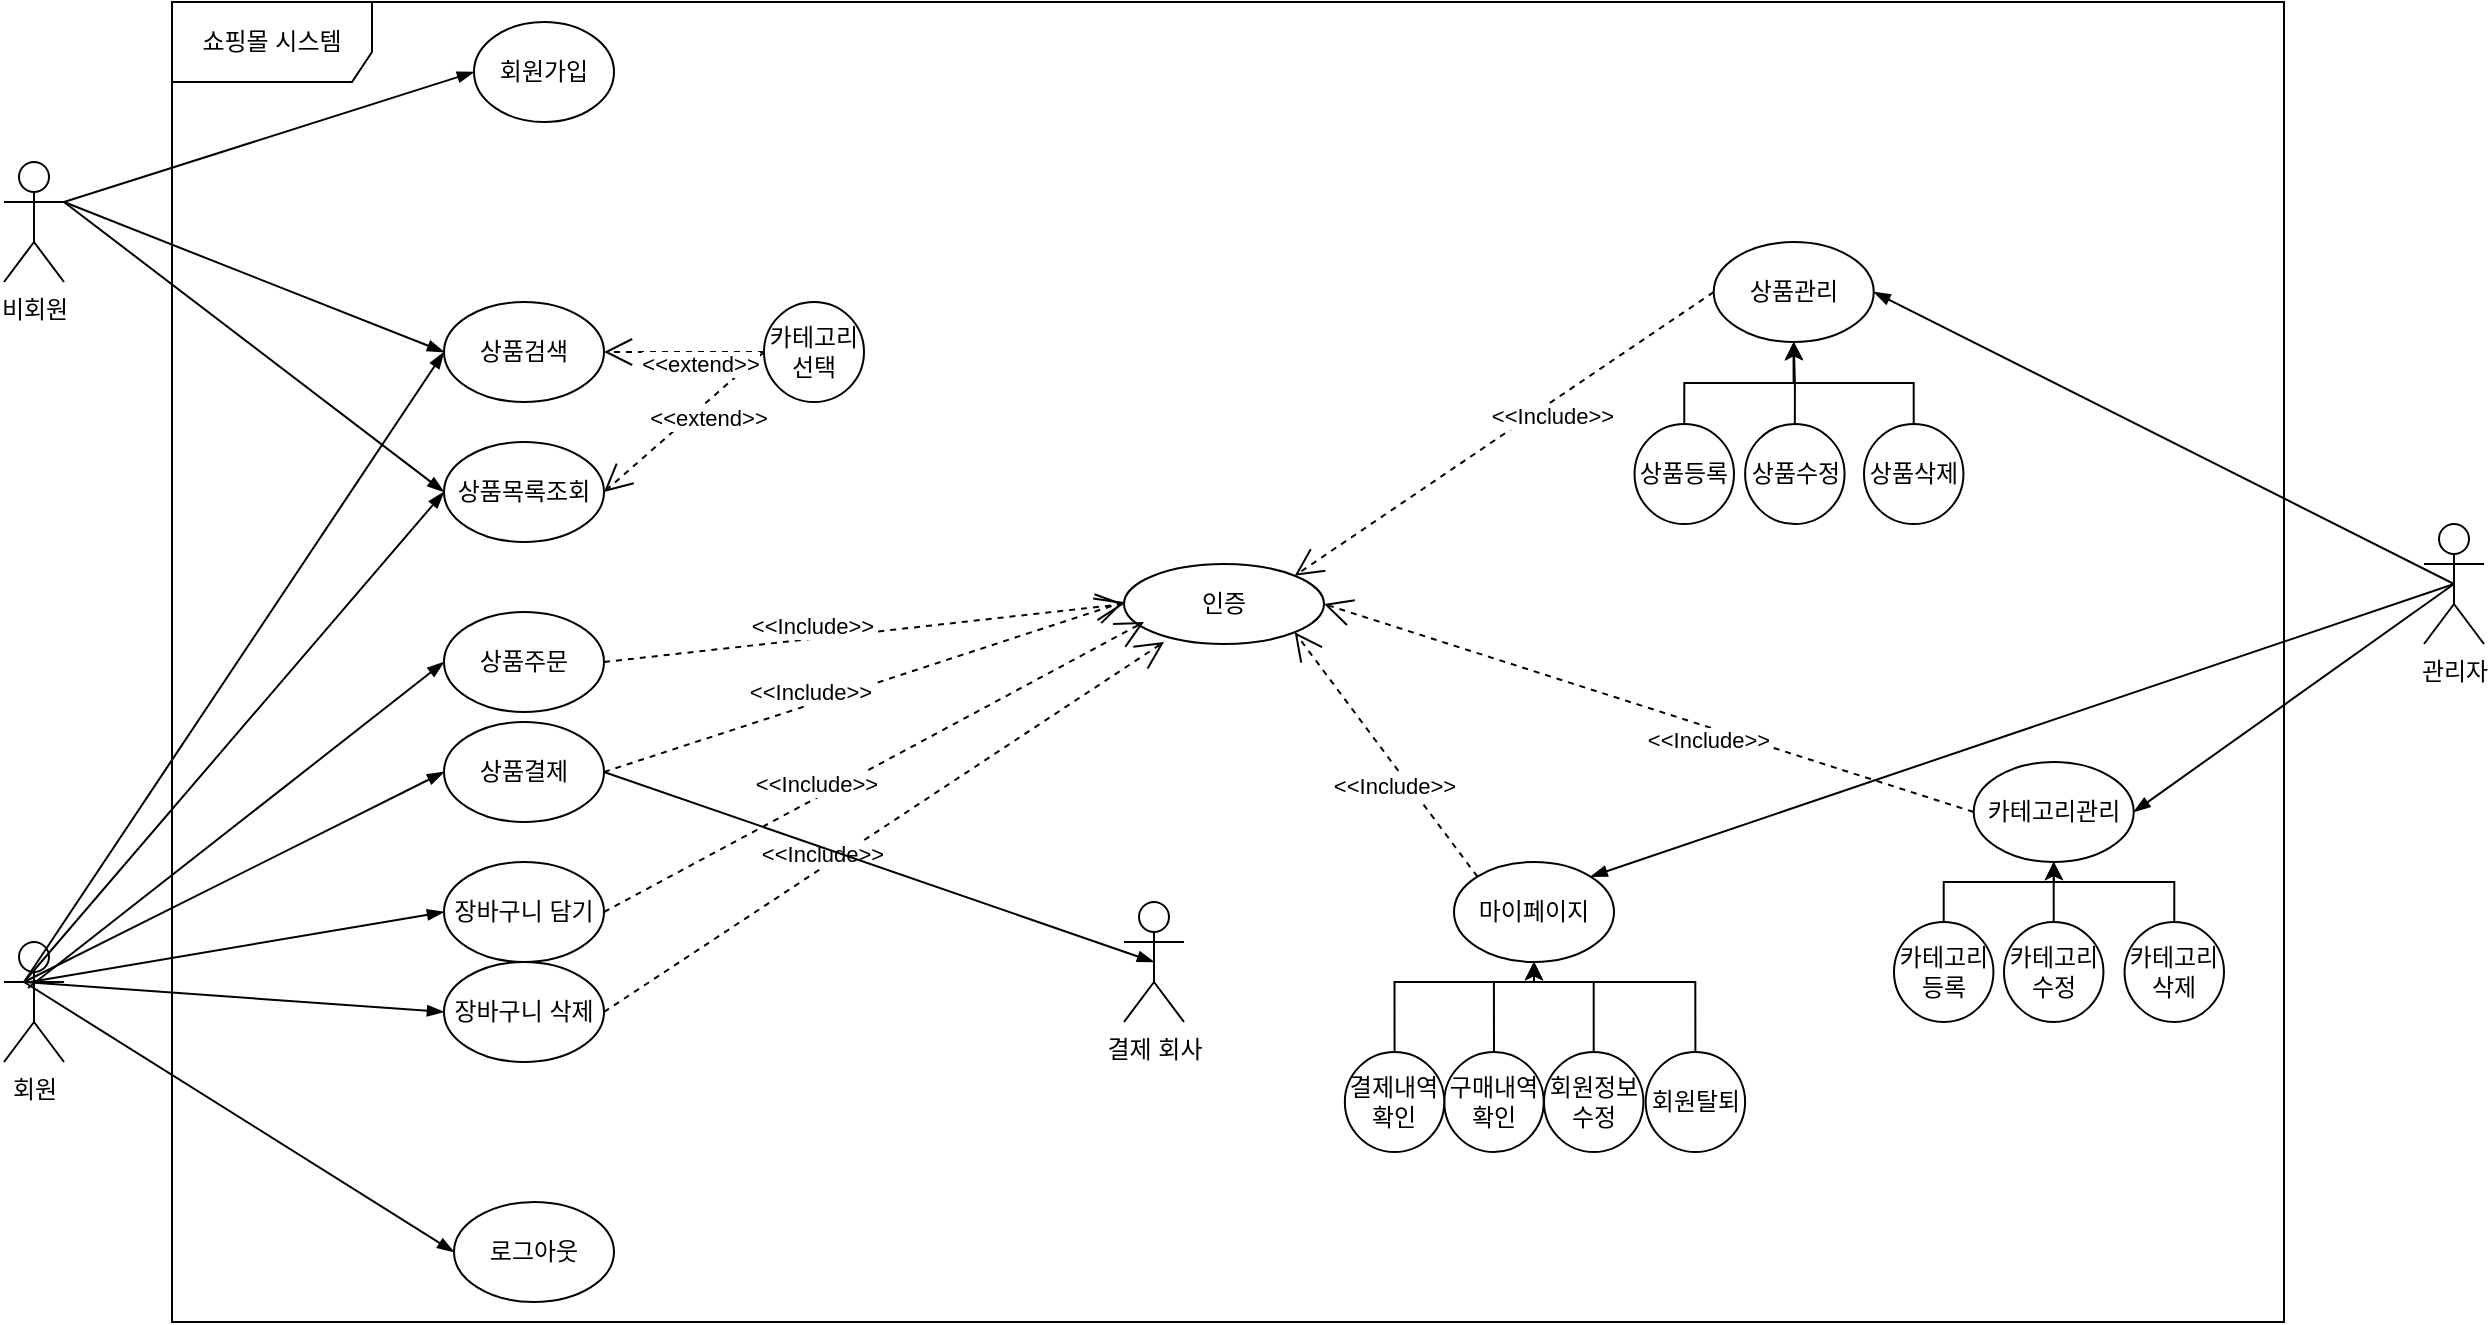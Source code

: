 <mxfile version="24.7.7">
  <diagram id="DVIYCdoWCnHOzDaxWkXW" name="쇼핑몰 유스케이드">
    <mxGraphModel dx="1434" dy="780" grid="1" gridSize="10" guides="1" tooltips="1" connect="1" arrows="1" fold="1" page="1" pageScale="1" pageWidth="3300" pageHeight="4681" math="0" shadow="0">
      <root>
        <mxCell id="0" />
        <mxCell id="1" parent="0" />
        <mxCell id="dJW_Y0ds-byifYe3O6wY-6" value="쇼핑몰 시스템" style="shape=umlFrame;whiteSpace=wrap;html=1;pointerEvents=0;width=100;height=40;" parent="1" vertex="1">
          <mxGeometry x="374" y="370" width="1056" height="660" as="geometry" />
        </mxCell>
        <mxCell id="YcSf_Vbz7YugXKA4AkIA-7" value="비회원" style="shape=umlActor;verticalLabelPosition=bottom;verticalAlign=top;html=1;" vertex="1" parent="1">
          <mxGeometry x="290" y="450" width="30" height="60" as="geometry" />
        </mxCell>
        <mxCell id="YcSf_Vbz7YugXKA4AkIA-8" value="회원" style="shape=umlActor;verticalLabelPosition=bottom;verticalAlign=top;html=1;" vertex="1" parent="1">
          <mxGeometry x="290" y="840" width="30" height="60" as="geometry" />
        </mxCell>
        <mxCell id="YcSf_Vbz7YugXKA4AkIA-10" value="관리자" style="shape=umlActor;verticalLabelPosition=bottom;verticalAlign=top;html=1;" vertex="1" parent="1">
          <mxGeometry x="1500" y="631" width="30" height="60" as="geometry" />
        </mxCell>
        <mxCell id="YcSf_Vbz7YugXKA4AkIA-11" value="인증" style="ellipse;whiteSpace=wrap;html=1;" vertex="1" parent="1">
          <mxGeometry x="850" y="651" width="100" height="40" as="geometry" />
        </mxCell>
        <mxCell id="YcSf_Vbz7YugXKA4AkIA-12" value="장바구니 삭제" style="ellipse;whiteSpace=wrap;html=1;" vertex="1" parent="1">
          <mxGeometry x="510" y="850" width="80" height="50" as="geometry" />
        </mxCell>
        <mxCell id="YcSf_Vbz7YugXKA4AkIA-13" value="장바구니 담기" style="ellipse;whiteSpace=wrap;html=1;" vertex="1" parent="1">
          <mxGeometry x="510" y="800" width="80" height="50" as="geometry" />
        </mxCell>
        <mxCell id="YcSf_Vbz7YugXKA4AkIA-14" value="상품결제" style="ellipse;whiteSpace=wrap;html=1;" vertex="1" parent="1">
          <mxGeometry x="510" y="730" width="80" height="50" as="geometry" />
        </mxCell>
        <mxCell id="YcSf_Vbz7YugXKA4AkIA-15" value="상품주문" style="ellipse;whiteSpace=wrap;html=1;" vertex="1" parent="1">
          <mxGeometry x="510" y="675" width="80" height="50" as="geometry" />
        </mxCell>
        <mxCell id="YcSf_Vbz7YugXKA4AkIA-16" value="상품검색" style="ellipse;whiteSpace=wrap;html=1;" vertex="1" parent="1">
          <mxGeometry x="510" y="520" width="80" height="50" as="geometry" />
        </mxCell>
        <mxCell id="YcSf_Vbz7YugXKA4AkIA-17" value="상품목록조회" style="ellipse;whiteSpace=wrap;html=1;" vertex="1" parent="1">
          <mxGeometry x="510" y="590" width="80" height="50" as="geometry" />
        </mxCell>
        <mxCell id="YcSf_Vbz7YugXKA4AkIA-18" value="회원가입" style="ellipse;whiteSpace=wrap;html=1;" vertex="1" parent="1">
          <mxGeometry x="525" y="380" width="70" height="50" as="geometry" />
        </mxCell>
        <mxCell id="YcSf_Vbz7YugXKA4AkIA-21" value="마이페이지" style="ellipse;whiteSpace=wrap;html=1;" vertex="1" parent="1">
          <mxGeometry x="1015" y="800" width="80" height="50" as="geometry" />
        </mxCell>
        <mxCell id="YcSf_Vbz7YugXKA4AkIA-22" value="로그아웃" style="ellipse;whiteSpace=wrap;html=1;" vertex="1" parent="1">
          <mxGeometry x="515" y="970" width="80" height="50" as="geometry" />
        </mxCell>
        <mxCell id="YcSf_Vbz7YugXKA4AkIA-27" value="" style="rounded=0;orthogonalLoop=1;jettySize=auto;html=1;endArrow=blockThin;endFill=1;exitX=1;exitY=0.333;exitDx=0;exitDy=0;exitPerimeter=0;entryX=0;entryY=0.5;entryDx=0;entryDy=0;" edge="1" parent="1" source="YcSf_Vbz7YugXKA4AkIA-7" target="YcSf_Vbz7YugXKA4AkIA-18">
          <mxGeometry relative="1" as="geometry">
            <mxPoint x="315" y="850" as="sourcePoint" />
            <mxPoint x="315" y="530" as="targetPoint" />
          </mxGeometry>
        </mxCell>
        <mxCell id="YcSf_Vbz7YugXKA4AkIA-28" value="" style="rounded=0;orthogonalLoop=1;jettySize=auto;html=1;endArrow=blockThin;endFill=1;entryX=0;entryY=0.5;entryDx=0;entryDy=0;" edge="1" parent="1" target="YcSf_Vbz7YugXKA4AkIA-17">
          <mxGeometry relative="1" as="geometry">
            <mxPoint x="320" y="470" as="sourcePoint" />
            <mxPoint x="540" y="455" as="targetPoint" />
          </mxGeometry>
        </mxCell>
        <mxCell id="YcSf_Vbz7YugXKA4AkIA-29" value="" style="rounded=0;orthogonalLoop=1;jettySize=auto;html=1;endArrow=blockThin;endFill=1;entryX=0;entryY=0.5;entryDx=0;entryDy=0;" edge="1" parent="1" target="YcSf_Vbz7YugXKA4AkIA-16">
          <mxGeometry relative="1" as="geometry">
            <mxPoint x="320" y="470" as="sourcePoint" />
            <mxPoint x="530" y="525" as="targetPoint" />
          </mxGeometry>
        </mxCell>
        <mxCell id="YcSf_Vbz7YugXKA4AkIA-30" value="" style="rounded=0;orthogonalLoop=1;jettySize=auto;html=1;endArrow=blockThin;endFill=1;entryX=0;entryY=0.5;entryDx=0;entryDy=0;" edge="1" parent="1" target="YcSf_Vbz7YugXKA4AkIA-22">
          <mxGeometry relative="1" as="geometry">
            <mxPoint x="300" y="860" as="sourcePoint" />
            <mxPoint x="500" y="905" as="targetPoint" />
          </mxGeometry>
        </mxCell>
        <mxCell id="YcSf_Vbz7YugXKA4AkIA-31" value="" style="rounded=0;orthogonalLoop=1;jettySize=auto;html=1;endArrow=blockThin;endFill=1;entryX=0;entryY=0.5;entryDx=0;entryDy=0;" edge="1" parent="1" target="YcSf_Vbz7YugXKA4AkIA-12">
          <mxGeometry relative="1" as="geometry">
            <mxPoint x="300" y="860" as="sourcePoint" />
            <mxPoint x="530" y="925" as="targetPoint" />
          </mxGeometry>
        </mxCell>
        <mxCell id="YcSf_Vbz7YugXKA4AkIA-32" value="" style="rounded=0;orthogonalLoop=1;jettySize=auto;html=1;endArrow=blockThin;endFill=1;entryX=0;entryY=0.5;entryDx=0;entryDy=0;exitX=0.433;exitY=0.333;exitDx=0;exitDy=0;exitPerimeter=0;" edge="1" parent="1" source="YcSf_Vbz7YugXKA4AkIA-8" target="YcSf_Vbz7YugXKA4AkIA-13">
          <mxGeometry relative="1" as="geometry">
            <mxPoint x="310" y="870" as="sourcePoint" />
            <mxPoint x="530" y="865" as="targetPoint" />
          </mxGeometry>
        </mxCell>
        <mxCell id="YcSf_Vbz7YugXKA4AkIA-38" style="edgeStyle=orthogonalEdgeStyle;rounded=0;orthogonalLoop=1;jettySize=auto;html=1;exitX=0.5;exitY=1;exitDx=0;exitDy=0;" edge="1" parent="1" source="YcSf_Vbz7YugXKA4AkIA-16" target="YcSf_Vbz7YugXKA4AkIA-16">
          <mxGeometry relative="1" as="geometry" />
        </mxCell>
        <mxCell id="YcSf_Vbz7YugXKA4AkIA-39" value="" style="rounded=0;orthogonalLoop=1;jettySize=auto;html=1;endArrow=blockThin;endFill=1;entryX=0;entryY=0.5;entryDx=0;entryDy=0;exitX=0.4;exitY=0.383;exitDx=0;exitDy=0;exitPerimeter=0;" edge="1" parent="1" source="YcSf_Vbz7YugXKA4AkIA-8" target="YcSf_Vbz7YugXKA4AkIA-15">
          <mxGeometry relative="1" as="geometry">
            <mxPoint x="300" y="800" as="sourcePoint" />
            <mxPoint x="520" y="606" as="targetPoint" />
          </mxGeometry>
        </mxCell>
        <mxCell id="YcSf_Vbz7YugXKA4AkIA-40" value="" style="rounded=0;orthogonalLoop=1;jettySize=auto;html=1;endArrow=blockThin;endFill=1;entryX=0;entryY=0.5;entryDx=0;entryDy=0;" edge="1" parent="1" target="YcSf_Vbz7YugXKA4AkIA-14">
          <mxGeometry relative="1" as="geometry">
            <mxPoint x="300" y="860" as="sourcePoint" />
            <mxPoint x="530" y="676" as="targetPoint" />
          </mxGeometry>
        </mxCell>
        <mxCell id="e1mvUgYhMEN7yiQ_MiE3-2" value="카테고리 선택" style="ellipse;whiteSpace=wrap;html=1;" vertex="1" parent="1">
          <mxGeometry x="670" y="520" width="50" height="50" as="geometry" />
        </mxCell>
        <mxCell id="e1mvUgYhMEN7yiQ_MiE3-8" value="&amp;lt;&amp;lt;extend&amp;gt;&amp;gt;" style="endArrow=open;endSize=12;dashed=1;html=1;rounded=0;entryX=1;entryY=0.5;entryDx=0;entryDy=0;exitX=0;exitY=0.5;exitDx=0;exitDy=0;" edge="1" parent="1" source="e1mvUgYhMEN7yiQ_MiE3-2" target="YcSf_Vbz7YugXKA4AkIA-17">
          <mxGeometry x="-0.195" y="6" width="160" relative="1" as="geometry">
            <mxPoint x="630" y="580" as="sourcePoint" />
            <mxPoint x="768" y="360" as="targetPoint" />
            <mxPoint as="offset" />
          </mxGeometry>
        </mxCell>
        <mxCell id="e1mvUgYhMEN7yiQ_MiE3-9" value="&amp;lt;&amp;lt;Include&amp;gt;&amp;gt;" style="endArrow=open;endSize=12;dashed=1;html=1;rounded=0;entryX=0;entryY=0.5;entryDx=0;entryDy=0;exitX=1;exitY=0.5;exitDx=0;exitDy=0;" edge="1" parent="1" source="YcSf_Vbz7YugXKA4AkIA-15" target="YcSf_Vbz7YugXKA4AkIA-11">
          <mxGeometry x="-0.195" y="6" width="160" relative="1" as="geometry">
            <mxPoint x="765" y="661" as="sourcePoint" />
            <mxPoint x="685" y="701" as="targetPoint" />
            <mxPoint as="offset" />
          </mxGeometry>
        </mxCell>
        <mxCell id="e1mvUgYhMEN7yiQ_MiE3-10" value="&amp;lt;&amp;lt;Include&amp;gt;&amp;gt;" style="endArrow=open;endSize=12;dashed=1;html=1;rounded=0;exitX=1;exitY=0.5;exitDx=0;exitDy=0;" edge="1" parent="1" source="YcSf_Vbz7YugXKA4AkIA-14">
          <mxGeometry x="-0.195" y="6" width="160" relative="1" as="geometry">
            <mxPoint x="600" y="755" as="sourcePoint" />
            <mxPoint x="850" y="670" as="targetPoint" />
            <mxPoint as="offset" />
          </mxGeometry>
        </mxCell>
        <mxCell id="e1mvUgYhMEN7yiQ_MiE3-11" value="&amp;lt;&amp;lt;Include&amp;gt;&amp;gt;" style="endArrow=open;endSize=12;dashed=1;html=1;rounded=0;exitX=1;exitY=0.5;exitDx=0;exitDy=0;" edge="1" parent="1" source="YcSf_Vbz7YugXKA4AkIA-13">
          <mxGeometry x="-0.195" y="6" width="160" relative="1" as="geometry">
            <mxPoint x="600" y="815" as="sourcePoint" />
            <mxPoint x="860" y="680" as="targetPoint" />
            <mxPoint as="offset" />
          </mxGeometry>
        </mxCell>
        <mxCell id="e1mvUgYhMEN7yiQ_MiE3-12" value="&amp;lt;&amp;lt;Include&amp;gt;&amp;gt;" style="endArrow=open;endSize=12;dashed=1;html=1;rounded=0;exitX=1;exitY=0.5;exitDx=0;exitDy=0;" edge="1" parent="1" source="YcSf_Vbz7YugXKA4AkIA-12">
          <mxGeometry x="-0.195" y="6" width="160" relative="1" as="geometry">
            <mxPoint x="605" y="880" as="sourcePoint" />
            <mxPoint x="870" y="690" as="targetPoint" />
            <mxPoint as="offset" />
          </mxGeometry>
        </mxCell>
        <mxCell id="e1mvUgYhMEN7yiQ_MiE3-14" value="&amp;lt;&amp;lt;Include&amp;gt;&amp;gt;" style="endArrow=open;endSize=12;dashed=1;html=1;rounded=0;exitX=0;exitY=0;exitDx=0;exitDy=0;entryX=1;entryY=1;entryDx=0;entryDy=0;" edge="1" parent="1" source="YcSf_Vbz7YugXKA4AkIA-21" target="YcSf_Vbz7YugXKA4AkIA-11">
          <mxGeometry x="-0.195" y="6" width="160" relative="1" as="geometry">
            <mxPoint x="605" y="945" as="sourcePoint" />
            <mxPoint x="880" y="700" as="targetPoint" />
            <mxPoint as="offset" />
          </mxGeometry>
        </mxCell>
        <mxCell id="e1mvUgYhMEN7yiQ_MiE3-55" value="" style="edgeStyle=orthogonalEdgeStyle;rounded=0;orthogonalLoop=1;jettySize=auto;html=1;" edge="1" parent="1" source="e1mvUgYhMEN7yiQ_MiE3-15" target="YcSf_Vbz7YugXKA4AkIA-21">
          <mxGeometry relative="1" as="geometry">
            <Array as="points">
              <mxPoint x="1085" y="860" />
              <mxPoint x="1055" y="860" />
            </Array>
          </mxGeometry>
        </mxCell>
        <mxCell id="e1mvUgYhMEN7yiQ_MiE3-15" value="회원정보수정" style="ellipse;whiteSpace=wrap;html=1;" vertex="1" parent="1">
          <mxGeometry x="1060" y="895" width="49.72" height="50" as="geometry" />
        </mxCell>
        <mxCell id="e1mvUgYhMEN7yiQ_MiE3-51" value="" style="edgeStyle=orthogonalEdgeStyle;rounded=0;orthogonalLoop=1;jettySize=auto;html=1;" edge="1" parent="1" source="e1mvUgYhMEN7yiQ_MiE3-16" target="YcSf_Vbz7YugXKA4AkIA-21">
          <mxGeometry relative="1" as="geometry">
            <Array as="points">
              <mxPoint x="1135" y="860" />
              <mxPoint x="1055" y="860" />
            </Array>
          </mxGeometry>
        </mxCell>
        <mxCell id="e1mvUgYhMEN7yiQ_MiE3-16" value="회원탈퇴" style="ellipse;whiteSpace=wrap;html=1;" vertex="1" parent="1">
          <mxGeometry x="1110.84" y="895" width="49.72" height="50" as="geometry" />
        </mxCell>
        <mxCell id="e1mvUgYhMEN7yiQ_MiE3-54" value="" style="edgeStyle=orthogonalEdgeStyle;rounded=0;orthogonalLoop=1;jettySize=auto;html=1;" edge="1" parent="1" source="e1mvUgYhMEN7yiQ_MiE3-18" target="YcSf_Vbz7YugXKA4AkIA-21">
          <mxGeometry relative="1" as="geometry">
            <Array as="points">
              <mxPoint x="1035" y="860" />
              <mxPoint x="1055" y="860" />
            </Array>
          </mxGeometry>
        </mxCell>
        <mxCell id="e1mvUgYhMEN7yiQ_MiE3-18" value="구매내역 확인" style="ellipse;whiteSpace=wrap;html=1;" vertex="1" parent="1">
          <mxGeometry x="1010.14" y="895" width="49.72" height="50" as="geometry" />
        </mxCell>
        <mxCell id="e1mvUgYhMEN7yiQ_MiE3-50" value="" style="edgeStyle=orthogonalEdgeStyle;rounded=0;orthogonalLoop=1;jettySize=auto;html=1;" edge="1" parent="1" source="e1mvUgYhMEN7yiQ_MiE3-19" target="YcSf_Vbz7YugXKA4AkIA-21">
          <mxGeometry relative="1" as="geometry">
            <Array as="points">
              <mxPoint x="985" y="860" />
              <mxPoint x="1055" y="860" />
            </Array>
          </mxGeometry>
        </mxCell>
        <mxCell id="e1mvUgYhMEN7yiQ_MiE3-19" value="결제내역 확인" style="ellipse;whiteSpace=wrap;html=1;" vertex="1" parent="1">
          <mxGeometry x="960.42" y="895" width="49.72" height="50" as="geometry" />
        </mxCell>
        <mxCell id="e1mvUgYhMEN7yiQ_MiE3-20" value="상품관리" style="ellipse;whiteSpace=wrap;html=1;" vertex="1" parent="1">
          <mxGeometry x="1144.86" y="490" width="80" height="50" as="geometry" />
        </mxCell>
        <mxCell id="e1mvUgYhMEN7yiQ_MiE3-41" value="" style="edgeStyle=orthogonalEdgeStyle;rounded=0;orthogonalLoop=1;jettySize=auto;html=1;" edge="1" parent="1" source="e1mvUgYhMEN7yiQ_MiE3-21" target="e1mvUgYhMEN7yiQ_MiE3-20">
          <mxGeometry relative="1" as="geometry" />
        </mxCell>
        <mxCell id="e1mvUgYhMEN7yiQ_MiE3-21" value="상품등록" style="ellipse;whiteSpace=wrap;html=1;" vertex="1" parent="1">
          <mxGeometry x="1105.28" y="581" width="49.72" height="50" as="geometry" />
        </mxCell>
        <mxCell id="e1mvUgYhMEN7yiQ_MiE3-40" value="" style="edgeStyle=orthogonalEdgeStyle;rounded=0;orthogonalLoop=1;jettySize=auto;html=1;" edge="1" parent="1" source="e1mvUgYhMEN7yiQ_MiE3-22" target="e1mvUgYhMEN7yiQ_MiE3-20">
          <mxGeometry relative="1" as="geometry" />
        </mxCell>
        <mxCell id="e1mvUgYhMEN7yiQ_MiE3-22" value="상품수정" style="ellipse;whiteSpace=wrap;html=1;" vertex="1" parent="1">
          <mxGeometry x="1160.56" y="581" width="49.72" height="50" as="geometry" />
        </mxCell>
        <mxCell id="e1mvUgYhMEN7yiQ_MiE3-42" value="" style="edgeStyle=orthogonalEdgeStyle;rounded=0;orthogonalLoop=1;jettySize=auto;html=1;" edge="1" parent="1" source="e1mvUgYhMEN7yiQ_MiE3-23" target="e1mvUgYhMEN7yiQ_MiE3-20">
          <mxGeometry relative="1" as="geometry" />
        </mxCell>
        <mxCell id="e1mvUgYhMEN7yiQ_MiE3-23" value="상품삭제" style="ellipse;whiteSpace=wrap;html=1;" vertex="1" parent="1">
          <mxGeometry x="1220.0" y="581" width="49.72" height="50" as="geometry" />
        </mxCell>
        <mxCell id="e1mvUgYhMEN7yiQ_MiE3-24" value="카테고리관리" style="ellipse;whiteSpace=wrap;html=1;" vertex="1" parent="1">
          <mxGeometry x="1274.86" y="750" width="80" height="50" as="geometry" />
        </mxCell>
        <mxCell id="e1mvUgYhMEN7yiQ_MiE3-46" value="" style="edgeStyle=orthogonalEdgeStyle;rounded=0;orthogonalLoop=1;jettySize=auto;html=1;" edge="1" parent="1" source="e1mvUgYhMEN7yiQ_MiE3-25" target="e1mvUgYhMEN7yiQ_MiE3-24">
          <mxGeometry relative="1" as="geometry">
            <Array as="points">
              <mxPoint x="1260" y="810" />
              <mxPoint x="1315" y="810" />
            </Array>
          </mxGeometry>
        </mxCell>
        <mxCell id="e1mvUgYhMEN7yiQ_MiE3-25" value="카테고리&lt;div&gt;등록&lt;/div&gt;" style="ellipse;whiteSpace=wrap;html=1;" vertex="1" parent="1">
          <mxGeometry x="1235" y="830" width="49.72" height="50" as="geometry" />
        </mxCell>
        <mxCell id="e1mvUgYhMEN7yiQ_MiE3-43" value="" style="edgeStyle=orthogonalEdgeStyle;rounded=0;orthogonalLoop=1;jettySize=auto;html=1;" edge="1" parent="1" source="e1mvUgYhMEN7yiQ_MiE3-26" target="e1mvUgYhMEN7yiQ_MiE3-24">
          <mxGeometry relative="1" as="geometry" />
        </mxCell>
        <mxCell id="e1mvUgYhMEN7yiQ_MiE3-26" value="카테고리 수정" style="ellipse;whiteSpace=wrap;html=1;" vertex="1" parent="1">
          <mxGeometry x="1290" y="830" width="49.72" height="50" as="geometry" />
        </mxCell>
        <mxCell id="e1mvUgYhMEN7yiQ_MiE3-47" value="" style="edgeStyle=orthogonalEdgeStyle;rounded=0;orthogonalLoop=1;jettySize=auto;html=1;" edge="1" parent="1" source="e1mvUgYhMEN7yiQ_MiE3-27" target="e1mvUgYhMEN7yiQ_MiE3-24">
          <mxGeometry relative="1" as="geometry">
            <Array as="points">
              <mxPoint x="1375" y="810" />
              <mxPoint x="1315" y="810" />
            </Array>
          </mxGeometry>
        </mxCell>
        <mxCell id="e1mvUgYhMEN7yiQ_MiE3-27" value="카테고리 삭제" style="ellipse;whiteSpace=wrap;html=1;" vertex="1" parent="1">
          <mxGeometry x="1350.28" y="830" width="49.72" height="50" as="geometry" />
        </mxCell>
        <mxCell id="e1mvUgYhMEN7yiQ_MiE3-28" value="결제 회사" style="shape=umlActor;verticalLabelPosition=bottom;verticalAlign=top;html=1;" vertex="1" parent="1">
          <mxGeometry x="850" y="820" width="30" height="60" as="geometry" />
        </mxCell>
        <mxCell id="e1mvUgYhMEN7yiQ_MiE3-30" value="" style="rounded=0;orthogonalLoop=1;jettySize=auto;html=1;endArrow=blockThin;endFill=1;entryX=0.5;entryY=0.5;entryDx=0;entryDy=0;exitX=1;exitY=0.5;exitDx=0;exitDy=0;entryPerimeter=0;" edge="1" parent="1" source="YcSf_Vbz7YugXKA4AkIA-14" target="e1mvUgYhMEN7yiQ_MiE3-28">
          <mxGeometry relative="1" as="geometry">
            <mxPoint x="310" y="870" as="sourcePoint" />
            <mxPoint x="520" y="815" as="targetPoint" />
          </mxGeometry>
        </mxCell>
        <mxCell id="e1mvUgYhMEN7yiQ_MiE3-31" value="" style="rounded=0;orthogonalLoop=1;jettySize=auto;html=1;endArrow=blockThin;endFill=1;entryX=0;entryY=0.5;entryDx=0;entryDy=0;" edge="1" parent="1" target="YcSf_Vbz7YugXKA4AkIA-17">
          <mxGeometry relative="1" as="geometry">
            <mxPoint x="300" y="860" as="sourcePoint" />
            <mxPoint x="520" y="755" as="targetPoint" />
          </mxGeometry>
        </mxCell>
        <mxCell id="e1mvUgYhMEN7yiQ_MiE3-32" value="" style="rounded=0;orthogonalLoop=1;jettySize=auto;html=1;endArrow=blockThin;endFill=1;entryX=0;entryY=0.5;entryDx=0;entryDy=0;" edge="1" parent="1" target="YcSf_Vbz7YugXKA4AkIA-16">
          <mxGeometry relative="1" as="geometry">
            <mxPoint x="300" y="860" as="sourcePoint" />
            <mxPoint x="520" y="595" as="targetPoint" />
          </mxGeometry>
        </mxCell>
        <mxCell id="e1mvUgYhMEN7yiQ_MiE3-33" value="&amp;lt;&amp;lt;extend&amp;gt;&amp;gt;" style="endArrow=open;endSize=12;dashed=1;html=1;rounded=0;entryX=1;entryY=0.5;entryDx=0;entryDy=0;exitX=0;exitY=0.5;exitDx=0;exitDy=0;" edge="1" parent="1" source="e1mvUgYhMEN7yiQ_MiE3-2" target="YcSf_Vbz7YugXKA4AkIA-16">
          <mxGeometry x="-0.195" y="6" width="160" relative="1" as="geometry">
            <mxPoint x="680" y="555" as="sourcePoint" />
            <mxPoint x="600" y="625" as="targetPoint" />
            <mxPoint as="offset" />
          </mxGeometry>
        </mxCell>
        <mxCell id="e1mvUgYhMEN7yiQ_MiE3-34" value="&amp;lt;&amp;lt;Include&amp;gt;&amp;gt;" style="endArrow=open;endSize=12;dashed=1;html=1;rounded=0;exitX=0;exitY=0.5;exitDx=0;exitDy=0;entryX=1;entryY=0.5;entryDx=0;entryDy=0;" edge="1" parent="1" source="e1mvUgYhMEN7yiQ_MiE3-24" target="YcSf_Vbz7YugXKA4AkIA-11">
          <mxGeometry x="-0.195" y="6" width="160" relative="1" as="geometry">
            <mxPoint x="1037" y="817" as="sourcePoint" />
            <mxPoint x="945" y="695" as="targetPoint" />
            <mxPoint as="offset" />
          </mxGeometry>
        </mxCell>
        <mxCell id="e1mvUgYhMEN7yiQ_MiE3-35" value="&amp;lt;&amp;lt;Include&amp;gt;&amp;gt;" style="endArrow=open;endSize=12;dashed=1;html=1;rounded=0;exitX=0;exitY=0.5;exitDx=0;exitDy=0;entryX=1;entryY=0;entryDx=0;entryDy=0;" edge="1" parent="1" source="e1mvUgYhMEN7yiQ_MiE3-20" target="YcSf_Vbz7YugXKA4AkIA-11">
          <mxGeometry x="-0.195" y="6" width="160" relative="1" as="geometry">
            <mxPoint x="1285" y="785" as="sourcePoint" />
            <mxPoint x="960" y="681" as="targetPoint" />
            <mxPoint as="offset" />
          </mxGeometry>
        </mxCell>
        <mxCell id="e1mvUgYhMEN7yiQ_MiE3-36" value="" style="rounded=0;orthogonalLoop=1;jettySize=auto;html=1;endArrow=blockThin;endFill=1;entryX=1;entryY=0.5;entryDx=0;entryDy=0;exitX=0.5;exitY=0.5;exitDx=0;exitDy=0;exitPerimeter=0;" edge="1" parent="1" source="YcSf_Vbz7YugXKA4AkIA-10" target="e1mvUgYhMEN7yiQ_MiE3-24">
          <mxGeometry relative="1" as="geometry">
            <mxPoint x="600" y="815" as="sourcePoint" />
            <mxPoint x="875" y="860" as="targetPoint" />
          </mxGeometry>
        </mxCell>
        <mxCell id="e1mvUgYhMEN7yiQ_MiE3-37" value="" style="rounded=0;orthogonalLoop=1;jettySize=auto;html=1;endArrow=blockThin;endFill=1;entryX=1;entryY=0;entryDx=0;entryDy=0;exitX=0.5;exitY=0.5;exitDx=0;exitDy=0;exitPerimeter=0;" edge="1" parent="1" source="YcSf_Vbz7YugXKA4AkIA-10" target="YcSf_Vbz7YugXKA4AkIA-21">
          <mxGeometry relative="1" as="geometry">
            <mxPoint x="1525" y="671" as="sourcePoint" />
            <mxPoint x="1365" y="785" as="targetPoint" />
          </mxGeometry>
        </mxCell>
        <mxCell id="e1mvUgYhMEN7yiQ_MiE3-38" value="" style="rounded=0;orthogonalLoop=1;jettySize=auto;html=1;endArrow=blockThin;endFill=1;entryX=1;entryY=0.5;entryDx=0;entryDy=0;exitX=0.5;exitY=0.5;exitDx=0;exitDy=0;exitPerimeter=0;" edge="1" parent="1" source="YcSf_Vbz7YugXKA4AkIA-10" target="e1mvUgYhMEN7yiQ_MiE3-20">
          <mxGeometry relative="1" as="geometry">
            <mxPoint x="1525" y="671" as="sourcePoint" />
            <mxPoint x="1093" y="817" as="targetPoint" />
          </mxGeometry>
        </mxCell>
      </root>
    </mxGraphModel>
  </diagram>
</mxfile>
